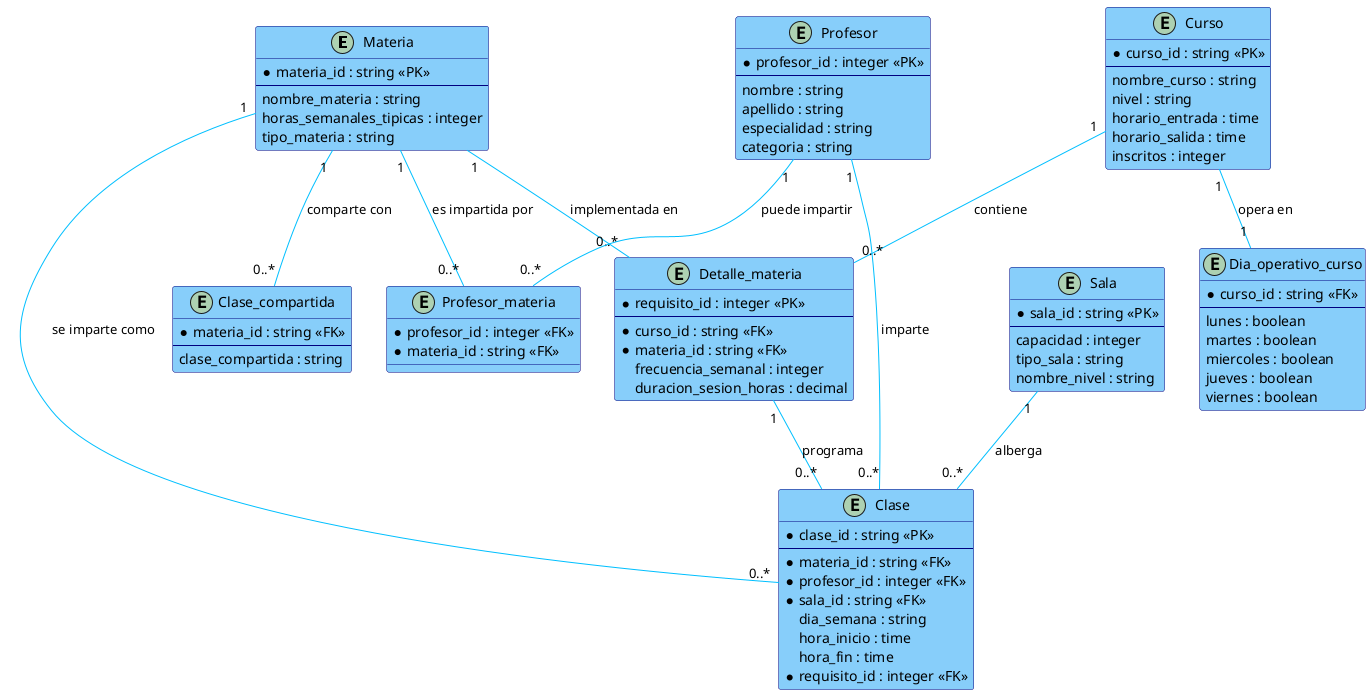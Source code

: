 @startuml Entidad-relacion
' Configuración estilo
skinparam class {
  BackgroundColor LightSkyBlue
  ArrowColor DeepSkyBlue
  BorderColor Navy
}

' Entidades principales
entity "Materia" as materia {
  *materia_id : string <<PK>>
  --
  nombre_materia : string
  horas_semanales_tipicas : integer
  tipo_materia : string
}

entity "Curso" as curso {
  *curso_id : string <<PK>>
  --
  nombre_curso : string
  nivel : string
  horario_entrada : time
  horario_salida : time
  inscritos : integer
}

entity "Profesor" as profesor {
  *profesor_id : integer <<PK>>
  --
  nombre : string
  apellido : string
  especialidad : string
  categoria : string
}

entity "Sala" as sala {
  *sala_id : string <<PK>>
  --
  capacidad : integer
  tipo_sala : string
  nombre_nivel : string
}

' Entidades operativas
entity "Detalle_materia" as detalle_materia {
  *requisito_id : integer <<PK>>
  --
  *curso_id : string <<FK>>
  *materia_id : string <<FK>>
  frecuencia_semanal : integer
  duracion_sesion_horas : decimal
}

entity "Clase" as clase {
  *clase_id : string <<PK>>
  --
  *materia_id : string <<FK>>
  *profesor_id : integer <<FK>>
  *sala_id : string <<FK>>
  dia_semana : string
  hora_inicio : time
  hora_fin : time
  *requisito_id : integer <<FK>>
}

entity "Dia_operativo_curso" as dia_operativo {
  *curso_id : string <<FK>>
  --
  lunes : boolean
  martes : boolean
  miercoles : boolean
  jueves : boolean
  viernes : boolean
}

' Tablas intermedias (relaciones muchos a muchos)
entity "Profesor_materia" as profesor_materia {
  *profesor_id : integer <<FK>>
  *materia_id : string <<FK>>
}

entity "Clase_compartida" as clase_compartida {
  *materia_id : string <<FK>>
  --
  clase_compartida : string
}

' Relaciones
materia "1" -- "0..*" detalle_materia : implementada en
materia "1" -- "0..*" clase : se imparte como
materia "1" -- "0..*" profesor_materia : es impartida por
materia "1" -- "0..*" clase_compartida : comparte con

curso "1" -- "0..*" detalle_materia : contiene
curso "1" -- "1" dia_operativo : opera en

profesor "1" -- "0..*" clase : imparte
profesor "1" -- "0..*" profesor_materia : puede impartir

sala "1" -- "0..*" clase : alberga

detalle_materia "1" -- "0..*" clase : programa
@enduml